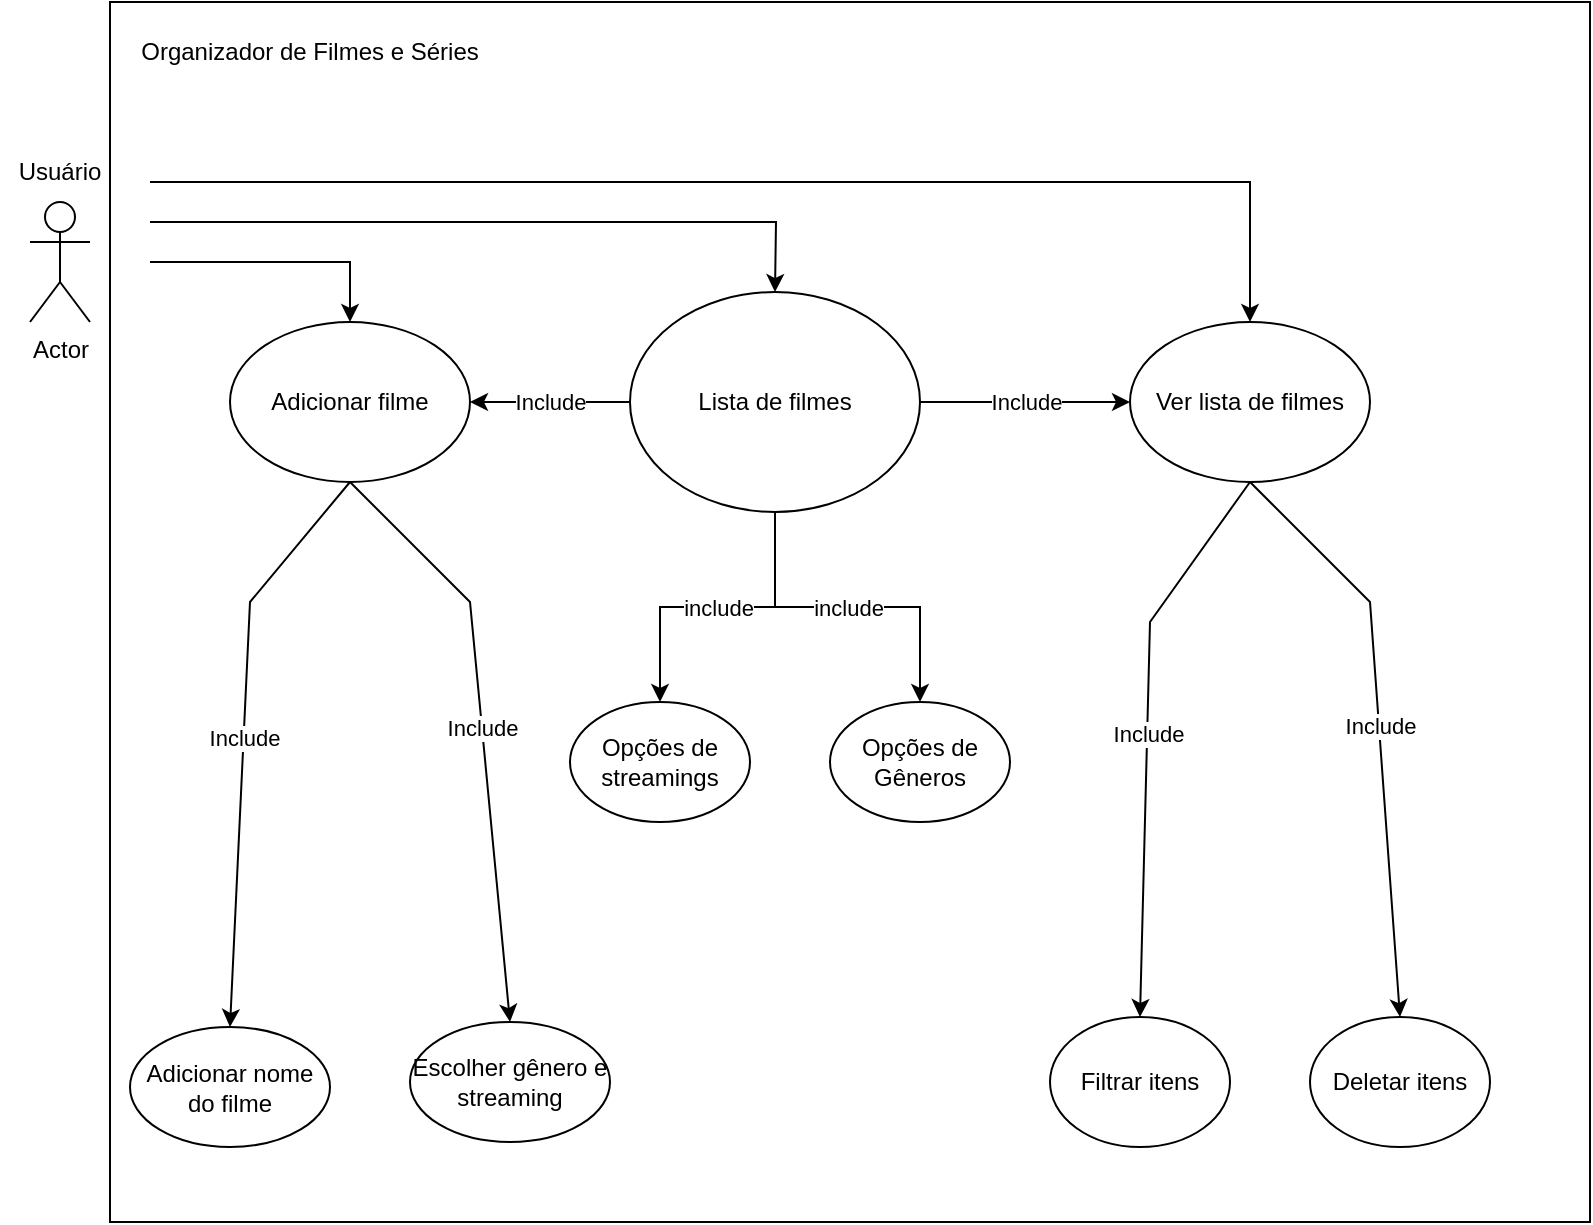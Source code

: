 <mxfile version="20.8.5" type="device"><diagram id="8EARVeoynaEoiTyTWN2P" name="Página-1"><mxGraphModel dx="1749" dy="462" grid="1" gridSize="10" guides="1" tooltips="1" connect="1" arrows="1" fold="1" page="1" pageScale="1" pageWidth="827" pageHeight="1169" math="0" shadow="0"><root><mxCell id="0"/><mxCell id="1" parent="0"/><mxCell id="fHShlqfOvAps_d2ESi9o-2" value="" style="rounded=0;whiteSpace=wrap;html=1;movable=1;resizable=1;rotatable=1;deletable=1;editable=1;connectable=1;" parent="1" vertex="1"><mxGeometry x="50" y="30" width="740" height="610" as="geometry"/></mxCell><mxCell id="fHShlqfOvAps_d2ESi9o-3" value="Actor" style="shape=umlActor;verticalLabelPosition=bottom;verticalAlign=top;html=1;outlineConnect=0;movable=0;resizable=0;rotatable=0;deletable=0;editable=0;connectable=0;" parent="1" vertex="1"><mxGeometry x="10" y="130" width="30" height="60" as="geometry"/></mxCell><mxCell id="fHShlqfOvAps_d2ESi9o-4" value="&lt;div&gt;Usuário&lt;/div&gt;" style="text;html=1;strokeColor=none;fillColor=none;align=center;verticalAlign=middle;whiteSpace=wrap;rounded=0;movable=0;resizable=0;rotatable=0;deletable=0;editable=0;connectable=0;" parent="1" vertex="1"><mxGeometry x="-5" y="100" width="60" height="30" as="geometry"/></mxCell><mxCell id="fHShlqfOvAps_d2ESi9o-5" value="Organizador de Filmes e Séries" style="text;html=1;strokeColor=none;fillColor=none;align=center;verticalAlign=middle;whiteSpace=wrap;rounded=0;movable=0;resizable=0;rotatable=0;deletable=0;editable=0;connectable=0;" parent="1" vertex="1"><mxGeometry x="40" y="40" width="220" height="30" as="geometry"/></mxCell><mxCell id="fHShlqfOvAps_d2ESi9o-12" value="&lt;div&gt;Adicionar filme &lt;/div&gt;" style="ellipse;whiteSpace=wrap;html=1;" parent="1" vertex="1"><mxGeometry x="110" y="190" width="120" height="80" as="geometry"/></mxCell><mxCell id="fHShlqfOvAps_d2ESi9o-13" value="Ver lista de filmes " style="ellipse;whiteSpace=wrap;html=1;" parent="1" vertex="1"><mxGeometry x="560" y="190" width="120" height="80" as="geometry"/></mxCell><mxCell id="fHShlqfOvAps_d2ESi9o-41" value="include" style="edgeStyle=orthogonalEdgeStyle;rounded=0;orthogonalLoop=1;jettySize=auto;html=1;" parent="1" source="fHShlqfOvAps_d2ESi9o-23" target="fHShlqfOvAps_d2ESi9o-38" edge="1"><mxGeometry relative="1" as="geometry"/></mxCell><mxCell id="fHShlqfOvAps_d2ESi9o-42" value="include" style="edgeStyle=orthogonalEdgeStyle;rounded=0;orthogonalLoop=1;jettySize=auto;html=1;" parent="1" source="fHShlqfOvAps_d2ESi9o-23" target="fHShlqfOvAps_d2ESi9o-39" edge="1"><mxGeometry relative="1" as="geometry"/></mxCell><mxCell id="fHShlqfOvAps_d2ESi9o-23" value="Lista de filmes" style="ellipse;whiteSpace=wrap;html=1;" parent="1" vertex="1"><mxGeometry x="310" y="175" width="145" height="110" as="geometry"/></mxCell><mxCell id="fHShlqfOvAps_d2ESi9o-28" value="&lt;div&gt;Filtrar itens&lt;/div&gt;" style="ellipse;whiteSpace=wrap;html=1;" parent="1" vertex="1"><mxGeometry x="520" y="537.5" width="90" height="65" as="geometry"/></mxCell><mxCell id="fHShlqfOvAps_d2ESi9o-29" value="" style="endArrow=classic;html=1;rounded=0;exitX=0.5;exitY=1;exitDx=0;exitDy=0;entryX=0.5;entryY=0;entryDx=0;entryDy=0;" parent="1" source="fHShlqfOvAps_d2ESi9o-13" target="fHShlqfOvAps_d2ESi9o-28" edge="1"><mxGeometry relative="1" as="geometry"><mxPoint x="447.426" y="278.284" as="sourcePoint"/><mxPoint x="550" y="470" as="targetPoint"/><Array as="points"><mxPoint x="570" y="340"/></Array></mxGeometry></mxCell><mxCell id="fHShlqfOvAps_d2ESi9o-30" value="Include" style="edgeLabel;resizable=0;html=1;align=center;verticalAlign=middle;" parent="fHShlqfOvAps_d2ESi9o-29" connectable="0" vertex="1"><mxGeometry relative="1" as="geometry"/></mxCell><mxCell id="fHShlqfOvAps_d2ESi9o-31" value="&lt;div&gt;Adicionar nome do filme&lt;br&gt;&lt;/div&gt;" style="ellipse;whiteSpace=wrap;html=1;" parent="1" vertex="1"><mxGeometry x="60" y="542.5" width="100" height="60" as="geometry"/></mxCell><mxCell id="fHShlqfOvAps_d2ESi9o-32" value="" style="endArrow=classic;html=1;rounded=0;exitX=0.5;exitY=1;exitDx=0;exitDy=0;entryX=0.5;entryY=0;entryDx=0;entryDy=0;" parent="1" source="fHShlqfOvAps_d2ESi9o-12" target="fHShlqfOvAps_d2ESi9o-31" edge="1"><mxGeometry relative="1" as="geometry"><mxPoint x="77.426" y="303.284" as="sourcePoint"/><mxPoint x="220" y="480" as="targetPoint"/><Array as="points"><mxPoint x="120" y="330"/></Array></mxGeometry></mxCell><mxCell id="fHShlqfOvAps_d2ESi9o-33" value="Include" style="edgeLabel;resizable=0;html=1;align=center;verticalAlign=middle;" parent="fHShlqfOvAps_d2ESi9o-32" connectable="0" vertex="1"><mxGeometry relative="1" as="geometry"/></mxCell><mxCell id="fHShlqfOvAps_d2ESi9o-34" value="" style="endArrow=classic;html=1;rounded=0;entryX=1;entryY=0.5;entryDx=0;entryDy=0;exitX=0;exitY=0.5;exitDx=0;exitDy=0;" parent="1" source="fHShlqfOvAps_d2ESi9o-23" target="fHShlqfOvAps_d2ESi9o-12" edge="1"><mxGeometry relative="1" as="geometry"><mxPoint x="190" y="540" as="sourcePoint"/><mxPoint x="190" y="445" as="targetPoint"/></mxGeometry></mxCell><mxCell id="fHShlqfOvAps_d2ESi9o-35" value="Include" style="edgeLabel;resizable=0;html=1;align=center;verticalAlign=middle;" parent="fHShlqfOvAps_d2ESi9o-34" connectable="0" vertex="1"><mxGeometry relative="1" as="geometry"/></mxCell><mxCell id="fHShlqfOvAps_d2ESi9o-36" value="" style="endArrow=classic;html=1;rounded=0;entryX=0;entryY=0.5;entryDx=0;entryDy=0;exitX=1;exitY=0.5;exitDx=0;exitDy=0;" parent="1" source="fHShlqfOvAps_d2ESi9o-23" target="fHShlqfOvAps_d2ESi9o-13" edge="1"><mxGeometry relative="1" as="geometry"><mxPoint x="363.912" y="525.975" as="sourcePoint"/><mxPoint x="250" y="405" as="targetPoint"/></mxGeometry></mxCell><mxCell id="fHShlqfOvAps_d2ESi9o-37" value="Include" style="edgeLabel;resizable=0;html=1;align=center;verticalAlign=middle;" parent="fHShlqfOvAps_d2ESi9o-36" connectable="0" vertex="1"><mxGeometry relative="1" as="geometry"/></mxCell><mxCell id="fHShlqfOvAps_d2ESi9o-38" value="Opções de streamings" style="ellipse;whiteSpace=wrap;html=1;" parent="1" vertex="1"><mxGeometry x="280" y="380" width="90" height="60" as="geometry"/></mxCell><mxCell id="fHShlqfOvAps_d2ESi9o-39" value="Opções de Gêneros" style="ellipse;whiteSpace=wrap;html=1;" parent="1" vertex="1"><mxGeometry x="410" y="380" width="90" height="60" as="geometry"/></mxCell><mxCell id="_lq9fbax_7BnBPxDAaS1-3" value="" style="endArrow=classic;html=1;rounded=0;entryX=0.5;entryY=0;entryDx=0;entryDy=0;" parent="1" target="fHShlqfOvAps_d2ESi9o-13" edge="1"><mxGeometry width="50" height="50" relative="1" as="geometry"><mxPoint x="70" y="120" as="sourcePoint"/><mxPoint x="170" y="90" as="targetPoint"/><Array as="points"><mxPoint x="620" y="120"/></Array></mxGeometry></mxCell><mxCell id="_lq9fbax_7BnBPxDAaS1-4" value="" style="endArrow=classic;html=1;rounded=0;entryX=0.5;entryY=0;entryDx=0;entryDy=0;" parent="1" target="fHShlqfOvAps_d2ESi9o-23" edge="1"><mxGeometry width="50" height="50" relative="1" as="geometry"><mxPoint x="70" y="140" as="sourcePoint"/><mxPoint x="140" y="120" as="targetPoint"/><Array as="points"><mxPoint x="383" y="140"/></Array></mxGeometry></mxCell><mxCell id="_lq9fbax_7BnBPxDAaS1-5" value="" style="endArrow=classic;html=1;rounded=0;entryX=0.5;entryY=0;entryDx=0;entryDy=0;" parent="1" target="fHShlqfOvAps_d2ESi9o-12" edge="1"><mxGeometry width="50" height="50" relative="1" as="geometry"><mxPoint x="70" y="160" as="sourcePoint"/><mxPoint x="120" y="120" as="targetPoint"/><Array as="points"><mxPoint x="170" y="160"/></Array></mxGeometry></mxCell><mxCell id="_lq9fbax_7BnBPxDAaS1-6" value="Deletar itens" style="ellipse;whiteSpace=wrap;html=1;" parent="1" vertex="1"><mxGeometry x="650" y="537.5" width="90" height="65" as="geometry"/></mxCell><mxCell id="_lq9fbax_7BnBPxDAaS1-7" value="" style="endArrow=classic;html=1;rounded=0;exitX=0.5;exitY=1;exitDx=0;exitDy=0;entryX=0.5;entryY=0;entryDx=0;entryDy=0;" parent="1" source="fHShlqfOvAps_d2ESi9o-13" target="_lq9fbax_7BnBPxDAaS1-6" edge="1"><mxGeometry relative="1" as="geometry"><mxPoint x="630" y="280" as="sourcePoint"/><mxPoint x="545" y="550" as="targetPoint"/><Array as="points"><mxPoint x="680" y="330"/></Array></mxGeometry></mxCell><mxCell id="_lq9fbax_7BnBPxDAaS1-8" value="Include" style="edgeLabel;resizable=0;html=1;align=center;verticalAlign=middle;" parent="_lq9fbax_7BnBPxDAaS1-7" connectable="0" vertex="1"><mxGeometry relative="1" as="geometry"/></mxCell><mxCell id="_lq9fbax_7BnBPxDAaS1-9" value="Escolher gênero e streaming" style="ellipse;whiteSpace=wrap;html=1;" parent="1" vertex="1"><mxGeometry x="200" y="540" width="100" height="60" as="geometry"/></mxCell><mxCell id="_lq9fbax_7BnBPxDAaS1-10" value="" style="endArrow=classic;html=1;rounded=0;exitX=0.5;exitY=1;exitDx=0;exitDy=0;entryX=0.5;entryY=0;entryDx=0;entryDy=0;" parent="1" source="fHShlqfOvAps_d2ESi9o-12" target="_lq9fbax_7BnBPxDAaS1-9" edge="1"><mxGeometry relative="1" as="geometry"><mxPoint x="190" y="280" as="sourcePoint"/><mxPoint x="110" y="555" as="targetPoint"/><Array as="points"><mxPoint x="230" y="330"/></Array></mxGeometry></mxCell><mxCell id="_lq9fbax_7BnBPxDAaS1-11" value="Include" style="edgeLabel;resizable=0;html=1;align=center;verticalAlign=middle;" parent="_lq9fbax_7BnBPxDAaS1-10" connectable="0" vertex="1"><mxGeometry relative="1" as="geometry"/></mxCell></root></mxGraphModel></diagram></mxfile>